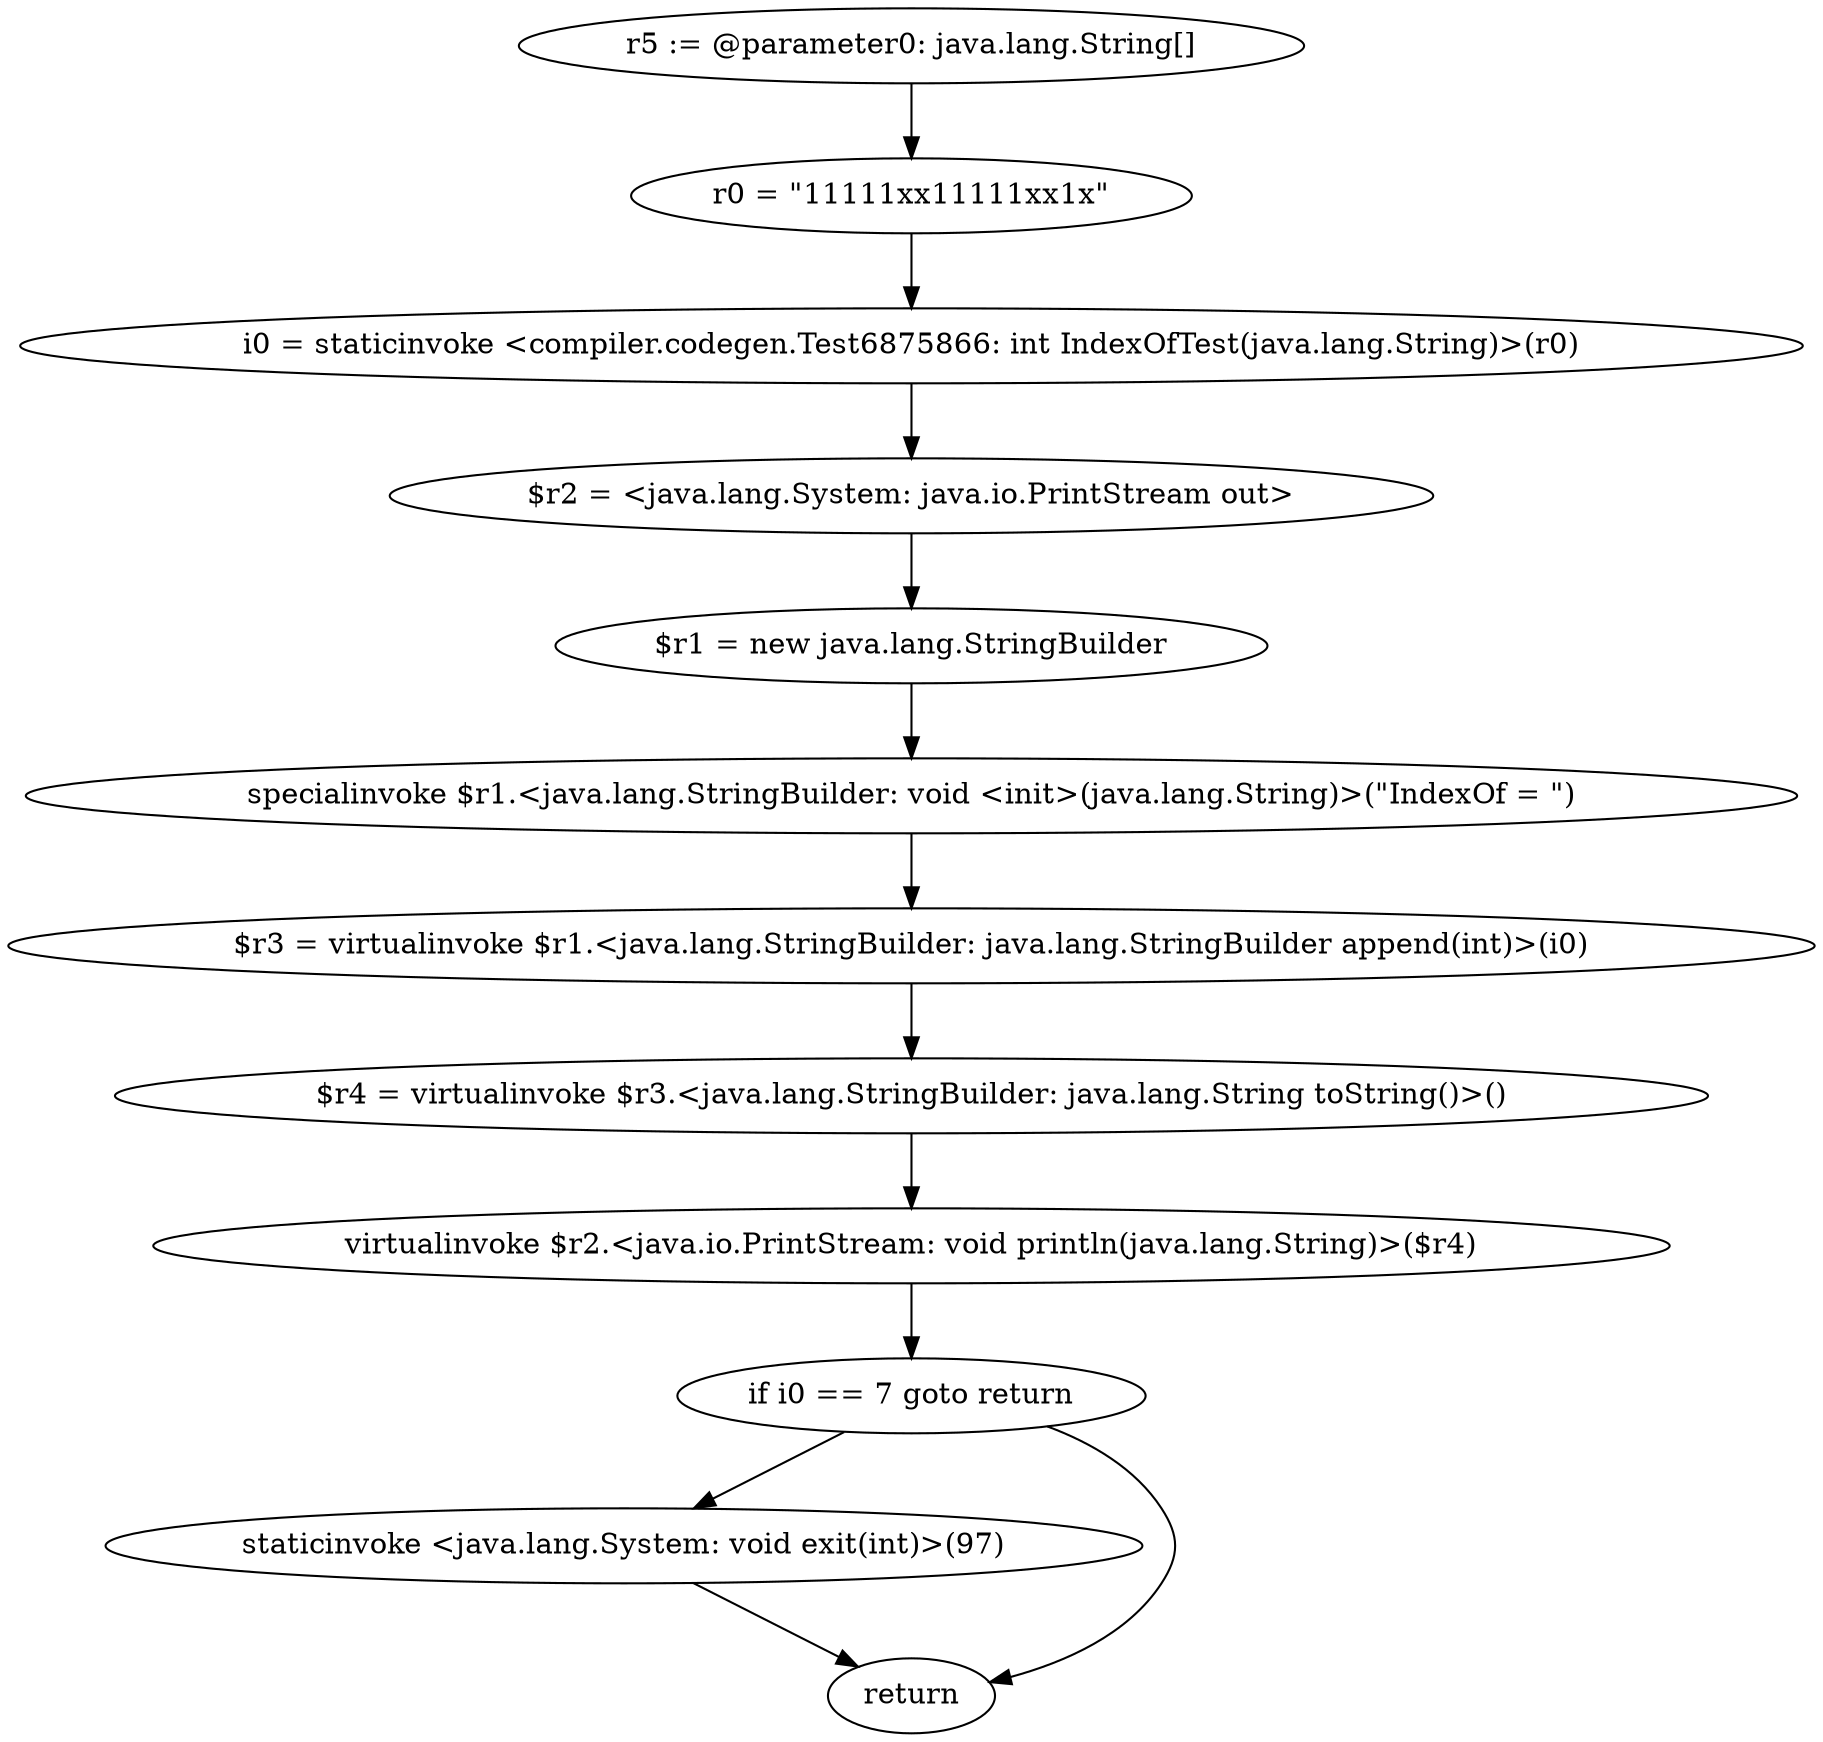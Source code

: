 digraph "unitGraph" {
    "r5 := @parameter0: java.lang.String[]"
    "r0 = \"11111xx11111xx1x\""
    "i0 = staticinvoke <compiler.codegen.Test6875866: int IndexOfTest(java.lang.String)>(r0)"
    "$r2 = <java.lang.System: java.io.PrintStream out>"
    "$r1 = new java.lang.StringBuilder"
    "specialinvoke $r1.<java.lang.StringBuilder: void <init>(java.lang.String)>(\"IndexOf = \")"
    "$r3 = virtualinvoke $r1.<java.lang.StringBuilder: java.lang.StringBuilder append(int)>(i0)"
    "$r4 = virtualinvoke $r3.<java.lang.StringBuilder: java.lang.String toString()>()"
    "virtualinvoke $r2.<java.io.PrintStream: void println(java.lang.String)>($r4)"
    "if i0 == 7 goto return"
    "staticinvoke <java.lang.System: void exit(int)>(97)"
    "return"
    "r5 := @parameter0: java.lang.String[]"->"r0 = \"11111xx11111xx1x\"";
    "r0 = \"11111xx11111xx1x\""->"i0 = staticinvoke <compiler.codegen.Test6875866: int IndexOfTest(java.lang.String)>(r0)";
    "i0 = staticinvoke <compiler.codegen.Test6875866: int IndexOfTest(java.lang.String)>(r0)"->"$r2 = <java.lang.System: java.io.PrintStream out>";
    "$r2 = <java.lang.System: java.io.PrintStream out>"->"$r1 = new java.lang.StringBuilder";
    "$r1 = new java.lang.StringBuilder"->"specialinvoke $r1.<java.lang.StringBuilder: void <init>(java.lang.String)>(\"IndexOf = \")";
    "specialinvoke $r1.<java.lang.StringBuilder: void <init>(java.lang.String)>(\"IndexOf = \")"->"$r3 = virtualinvoke $r1.<java.lang.StringBuilder: java.lang.StringBuilder append(int)>(i0)";
    "$r3 = virtualinvoke $r1.<java.lang.StringBuilder: java.lang.StringBuilder append(int)>(i0)"->"$r4 = virtualinvoke $r3.<java.lang.StringBuilder: java.lang.String toString()>()";
    "$r4 = virtualinvoke $r3.<java.lang.StringBuilder: java.lang.String toString()>()"->"virtualinvoke $r2.<java.io.PrintStream: void println(java.lang.String)>($r4)";
    "virtualinvoke $r2.<java.io.PrintStream: void println(java.lang.String)>($r4)"->"if i0 == 7 goto return";
    "if i0 == 7 goto return"->"staticinvoke <java.lang.System: void exit(int)>(97)";
    "if i0 == 7 goto return"->"return";
    "staticinvoke <java.lang.System: void exit(int)>(97)"->"return";
}
